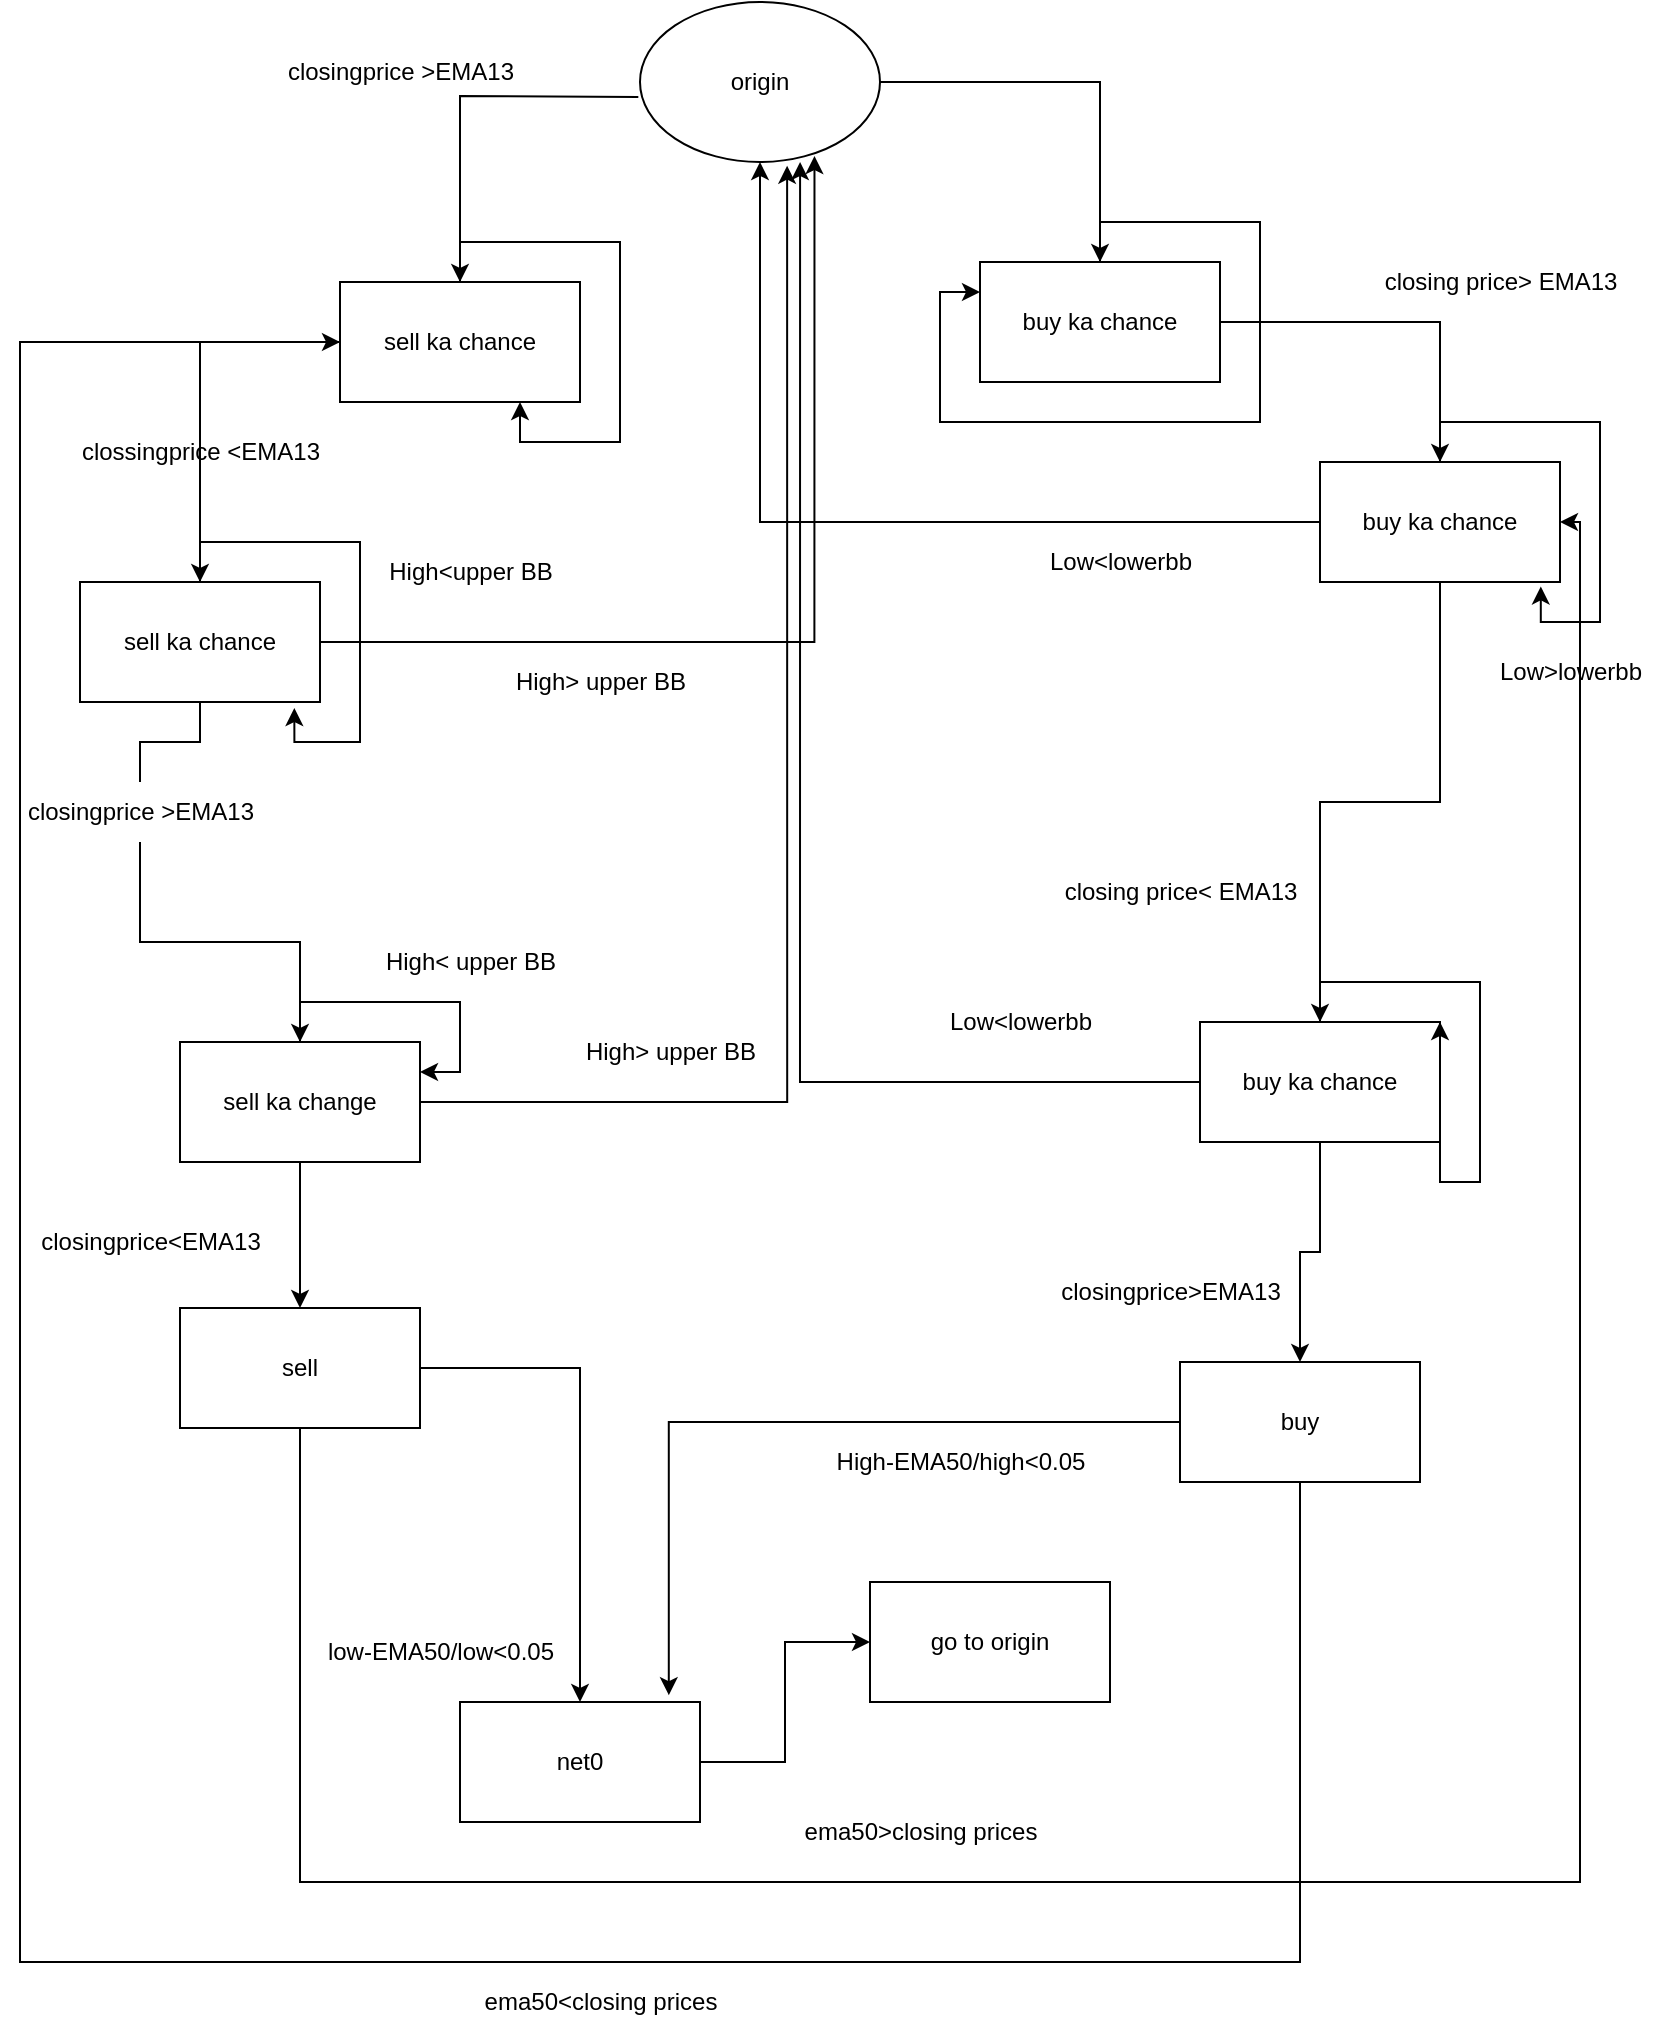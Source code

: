 <mxfile version="20.5.2" type="device"><diagram id="e3KmRe1PHKl0Ot1V02Nq" name="Page-1"><mxGraphModel dx="1153" dy="641" grid="1" gridSize="10" guides="1" tooltips="1" connect="1" arrows="1" fold="1" page="1" pageScale="1" pageWidth="850" pageHeight="1100" math="0" shadow="0"><root><mxCell id="0"/><mxCell id="1" parent="0"/><mxCell id="UHEB0LWKhIH4hKqdZQWH-1" value="origin" style="ellipse;whiteSpace=wrap;html=1;" vertex="1" parent="1"><mxGeometry x="330" y="30" width="120" height="80" as="geometry"/></mxCell><mxCell id="UHEB0LWKhIH4hKqdZQWH-3" value="" style="endArrow=classic;html=1;rounded=0;exitX=1;exitY=0.5;exitDx=0;exitDy=0;" edge="1" parent="1" source="UHEB0LWKhIH4hKqdZQWH-1" target="UHEB0LWKhIH4hKqdZQWH-7"><mxGeometry width="50" height="50" relative="1" as="geometry"><mxPoint x="400" y="330" as="sourcePoint"/><mxPoint x="560" y="190" as="targetPoint"/><Array as="points"><mxPoint x="560" y="70"/></Array></mxGeometry></mxCell><mxCell id="UHEB0LWKhIH4hKqdZQWH-4" value="" style="endArrow=classic;html=1;rounded=0;exitX=-0.007;exitY=0.593;exitDx=0;exitDy=0;exitPerimeter=0;" edge="1" parent="1" source="UHEB0LWKhIH4hKqdZQWH-1" target="UHEB0LWKhIH4hKqdZQWH-5"><mxGeometry width="50" height="50" relative="1" as="geometry"><mxPoint x="400" y="330" as="sourcePoint"/><mxPoint x="240" y="200" as="targetPoint"/><Array as="points"><mxPoint x="240" y="77"/></Array></mxGeometry></mxCell><mxCell id="UHEB0LWKhIH4hKqdZQWH-9" style="edgeStyle=orthogonalEdgeStyle;rounded=0;orthogonalLoop=1;jettySize=auto;html=1;" edge="1" parent="1" source="UHEB0LWKhIH4hKqdZQWH-5" target="UHEB0LWKhIH4hKqdZQWH-8"><mxGeometry relative="1" as="geometry"/></mxCell><mxCell id="UHEB0LWKhIH4hKqdZQWH-5" value="sell ka chance" style="rounded=0;whiteSpace=wrap;html=1;" vertex="1" parent="1"><mxGeometry x="180" y="170" width="120" height="60" as="geometry"/></mxCell><mxCell id="UHEB0LWKhIH4hKqdZQWH-6" value="closingprice &amp;gt;EMA13" style="text;html=1;align=center;verticalAlign=middle;resizable=0;points=[];autosize=1;strokeColor=none;fillColor=none;" vertex="1" parent="1"><mxGeometry x="140" y="50" width="140" height="30" as="geometry"/></mxCell><mxCell id="UHEB0LWKhIH4hKqdZQWH-22" style="edgeStyle=orthogonalEdgeStyle;rounded=0;orthogonalLoop=1;jettySize=auto;html=1;" edge="1" parent="1" source="UHEB0LWKhIH4hKqdZQWH-7" target="UHEB0LWKhIH4hKqdZQWH-21"><mxGeometry relative="1" as="geometry"/></mxCell><mxCell id="UHEB0LWKhIH4hKqdZQWH-7" value="buy ka chance" style="rounded=0;whiteSpace=wrap;html=1;" vertex="1" parent="1"><mxGeometry x="500" y="160" width="120" height="60" as="geometry"/></mxCell><mxCell id="UHEB0LWKhIH4hKqdZQWH-12" style="edgeStyle=orthogonalEdgeStyle;rounded=0;orthogonalLoop=1;jettySize=auto;html=1;startArrow=none;" edge="1" parent="1" source="UHEB0LWKhIH4hKqdZQWH-10" target="UHEB0LWKhIH4hKqdZQWH-11"><mxGeometry relative="1" as="geometry"/></mxCell><mxCell id="UHEB0LWKhIH4hKqdZQWH-17" style="edgeStyle=orthogonalEdgeStyle;rounded=0;orthogonalLoop=1;jettySize=auto;html=1;entryX=0.727;entryY=0.963;entryDx=0;entryDy=0;entryPerimeter=0;" edge="1" parent="1" source="UHEB0LWKhIH4hKqdZQWH-8" target="UHEB0LWKhIH4hKqdZQWH-1"><mxGeometry relative="1" as="geometry"/></mxCell><mxCell id="UHEB0LWKhIH4hKqdZQWH-8" value="sell ka chance" style="rounded=0;whiteSpace=wrap;html=1;" vertex="1" parent="1"><mxGeometry x="50" y="320" width="120" height="60" as="geometry"/></mxCell><mxCell id="UHEB0LWKhIH4hKqdZQWH-34" style="edgeStyle=orthogonalEdgeStyle;rounded=0;orthogonalLoop=1;jettySize=auto;html=1;" edge="1" parent="1" source="UHEB0LWKhIH4hKqdZQWH-11" target="UHEB0LWKhIH4hKqdZQWH-33"><mxGeometry relative="1" as="geometry"/></mxCell><mxCell id="UHEB0LWKhIH4hKqdZQWH-37" style="edgeStyle=orthogonalEdgeStyle;rounded=0;orthogonalLoop=1;jettySize=auto;html=1;entryX=0.613;entryY=1.023;entryDx=0;entryDy=0;entryPerimeter=0;" edge="1" parent="1" source="UHEB0LWKhIH4hKqdZQWH-11" target="UHEB0LWKhIH4hKqdZQWH-1"><mxGeometry relative="1" as="geometry"/></mxCell><mxCell id="UHEB0LWKhIH4hKqdZQWH-11" value="sell ka change" style="rounded=0;whiteSpace=wrap;html=1;" vertex="1" parent="1"><mxGeometry x="100" y="550" width="120" height="60" as="geometry"/></mxCell><mxCell id="UHEB0LWKhIH4hKqdZQWH-10" value="closingprice &amp;gt;EMA13" style="text;html=1;align=center;verticalAlign=middle;resizable=0;points=[];autosize=1;strokeColor=none;fillColor=none;" vertex="1" parent="1"><mxGeometry x="10" y="420" width="140" height="30" as="geometry"/></mxCell><mxCell id="UHEB0LWKhIH4hKqdZQWH-13" value="" style="edgeStyle=orthogonalEdgeStyle;rounded=0;orthogonalLoop=1;jettySize=auto;html=1;endArrow=none;" edge="1" parent="1" source="UHEB0LWKhIH4hKqdZQWH-8" target="UHEB0LWKhIH4hKqdZQWH-10"><mxGeometry relative="1" as="geometry"><mxPoint x="110" y="380" as="sourcePoint"/><mxPoint x="110" y="480" as="targetPoint"/></mxGeometry></mxCell><mxCell id="UHEB0LWKhIH4hKqdZQWH-14" value="clossingprice &amp;lt;EMA13" style="text;html=1;align=center;verticalAlign=middle;resizable=0;points=[];autosize=1;strokeColor=none;fillColor=none;" vertex="1" parent="1"><mxGeometry x="40" y="240" width="140" height="30" as="geometry"/></mxCell><mxCell id="UHEB0LWKhIH4hKqdZQWH-18" value="High&amp;gt; upper BB" style="text;html=1;align=center;verticalAlign=middle;resizable=0;points=[];autosize=1;strokeColor=none;fillColor=none;" vertex="1" parent="1"><mxGeometry x="255" y="355" width="110" height="30" as="geometry"/></mxCell><mxCell id="UHEB0LWKhIH4hKqdZQWH-19" style="edgeStyle=orthogonalEdgeStyle;rounded=0;orthogonalLoop=1;jettySize=auto;html=1;entryX=0.893;entryY=1.05;entryDx=0;entryDy=0;entryPerimeter=0;" edge="1" parent="1" source="UHEB0LWKhIH4hKqdZQWH-8" target="UHEB0LWKhIH4hKqdZQWH-8"><mxGeometry relative="1" as="geometry"/></mxCell><mxCell id="UHEB0LWKhIH4hKqdZQWH-20" value="High&amp;lt;upper BB" style="text;html=1;align=center;verticalAlign=middle;resizable=0;points=[];autosize=1;strokeColor=none;fillColor=none;" vertex="1" parent="1"><mxGeometry x="190" y="300" width="110" height="30" as="geometry"/></mxCell><mxCell id="UHEB0LWKhIH4hKqdZQWH-27" style="edgeStyle=orthogonalEdgeStyle;rounded=0;orthogonalLoop=1;jettySize=auto;html=1;" edge="1" parent="1" source="UHEB0LWKhIH4hKqdZQWH-21" target="UHEB0LWKhIH4hKqdZQWH-1"><mxGeometry relative="1" as="geometry"/></mxCell><mxCell id="UHEB0LWKhIH4hKqdZQWH-30" style="edgeStyle=orthogonalEdgeStyle;rounded=0;orthogonalLoop=1;jettySize=auto;html=1;" edge="1" parent="1" source="UHEB0LWKhIH4hKqdZQWH-21" target="UHEB0LWKhIH4hKqdZQWH-29"><mxGeometry relative="1" as="geometry"/></mxCell><mxCell id="UHEB0LWKhIH4hKqdZQWH-21" value="buy ka chance" style="rounded=0;whiteSpace=wrap;html=1;" vertex="1" parent="1"><mxGeometry x="670" y="260" width="120" height="60" as="geometry"/></mxCell><mxCell id="UHEB0LWKhIH4hKqdZQWH-23" value="&lt;span style=&quot;color: rgba(0, 0, 0, 0); font-family: monospace; font-size: 0px; text-align: start;&quot;&gt;%3CmxGraphModel%3E%3Croot%3E%3CmxCell%20id%3D%220%22%2F%3E%3CmxCell%20id%3D%221%22%20parent%3D%220%22%2F%3E%3CmxCell%20id%3D%222%22%20value%3D%22clossingprice%20%26amp%3Blt%3BEMA13%22%20style%3D%22text%3Bhtml%3D1%3Balign%3Dcenter%3BverticalAlign%3Dmiddle%3Bresizable%3D0%3Bpoints%3D%5B%5D%3Bautosize%3D1%3BstrokeColor%3Dnone%3BfillColor%3Dnone%3B%22%20vertex%3D%221%22%20parent%3D%221%22%3E%3CmxGeometry%20x%3D%2230%22%20y%3D%22160%22%20width%3D%22140%22%20height%3D%2230%22%20as%3D%22geometry%22%2F%3E%3C%2FmxCell%3E%3C%2Froot%3E%3C%2FmxGraphModel%3EClossin&lt;/span&gt;" style="text;html=1;align=center;verticalAlign=middle;resizable=0;points=[];autosize=1;strokeColor=none;fillColor=none;" vertex="1" parent="1"><mxGeometry x="750" y="155" width="20" height="30" as="geometry"/></mxCell><mxCell id="UHEB0LWKhIH4hKqdZQWH-24" value="closing price&amp;gt; EMA13" style="text;html=1;align=center;verticalAlign=middle;resizable=0;points=[];autosize=1;strokeColor=none;fillColor=none;" vertex="1" parent="1"><mxGeometry x="690" y="155" width="140" height="30" as="geometry"/></mxCell><mxCell id="UHEB0LWKhIH4hKqdZQWH-25" style="edgeStyle=orthogonalEdgeStyle;rounded=0;orthogonalLoop=1;jettySize=auto;html=1;entryX=0.75;entryY=1;entryDx=0;entryDy=0;" edge="1" parent="1" source="UHEB0LWKhIH4hKqdZQWH-5" target="UHEB0LWKhIH4hKqdZQWH-5"><mxGeometry relative="1" as="geometry"/></mxCell><mxCell id="UHEB0LWKhIH4hKqdZQWH-26" style="edgeStyle=orthogonalEdgeStyle;rounded=0;orthogonalLoop=1;jettySize=auto;html=1;entryX=0;entryY=0.25;entryDx=0;entryDy=0;" edge="1" parent="1" source="UHEB0LWKhIH4hKqdZQWH-7" target="UHEB0LWKhIH4hKqdZQWH-7"><mxGeometry relative="1" as="geometry"/></mxCell><mxCell id="UHEB0LWKhIH4hKqdZQWH-28" value="Low&amp;lt;lowerbb" style="text;html=1;align=center;verticalAlign=middle;resizable=0;points=[];autosize=1;strokeColor=none;fillColor=none;" vertex="1" parent="1"><mxGeometry x="525" y="295" width="90" height="30" as="geometry"/></mxCell><mxCell id="UHEB0LWKhIH4hKqdZQWH-40" style="edgeStyle=orthogonalEdgeStyle;rounded=0;orthogonalLoop=1;jettySize=auto;html=1;entryX=0.667;entryY=1;entryDx=0;entryDy=0;entryPerimeter=0;" edge="1" parent="1" source="UHEB0LWKhIH4hKqdZQWH-29" target="UHEB0LWKhIH4hKqdZQWH-1"><mxGeometry relative="1" as="geometry"/></mxCell><mxCell id="UHEB0LWKhIH4hKqdZQWH-44" style="edgeStyle=orthogonalEdgeStyle;rounded=0;orthogonalLoop=1;jettySize=auto;html=1;" edge="1" parent="1" source="UHEB0LWKhIH4hKqdZQWH-29" target="UHEB0LWKhIH4hKqdZQWH-43"><mxGeometry relative="1" as="geometry"/></mxCell><mxCell id="UHEB0LWKhIH4hKqdZQWH-29" value="buy ka chance" style="rounded=0;whiteSpace=wrap;html=1;" vertex="1" parent="1"><mxGeometry x="610" y="540" width="120" height="60" as="geometry"/></mxCell><mxCell id="UHEB0LWKhIH4hKqdZQWH-31" style="edgeStyle=orthogonalEdgeStyle;rounded=0;orthogonalLoop=1;jettySize=auto;html=1;entryX=0.92;entryY=1.037;entryDx=0;entryDy=0;entryPerimeter=0;" edge="1" parent="1" source="UHEB0LWKhIH4hKqdZQWH-21" target="UHEB0LWKhIH4hKqdZQWH-21"><mxGeometry relative="1" as="geometry"/></mxCell><mxCell id="UHEB0LWKhIH4hKqdZQWH-32" value="Low&amp;gt;lowerbb" style="text;html=1;align=center;verticalAlign=middle;resizable=0;points=[];autosize=1;strokeColor=none;fillColor=none;" vertex="1" parent="1"><mxGeometry x="750" y="350" width="90" height="30" as="geometry"/></mxCell><mxCell id="UHEB0LWKhIH4hKqdZQWH-50" style="edgeStyle=orthogonalEdgeStyle;rounded=0;orthogonalLoop=1;jettySize=auto;html=1;" edge="1" parent="1" source="UHEB0LWKhIH4hKqdZQWH-33" target="UHEB0LWKhIH4hKqdZQWH-49"><mxGeometry relative="1" as="geometry"/></mxCell><mxCell id="UHEB0LWKhIH4hKqdZQWH-58" style="edgeStyle=orthogonalEdgeStyle;rounded=0;orthogonalLoop=1;jettySize=auto;html=1;" edge="1" parent="1" source="UHEB0LWKhIH4hKqdZQWH-33" target="UHEB0LWKhIH4hKqdZQWH-21"><mxGeometry relative="1" as="geometry"><Array as="points"><mxPoint x="160" y="970"/><mxPoint x="800" y="970"/><mxPoint x="800" y="290"/></Array></mxGeometry></mxCell><mxCell id="UHEB0LWKhIH4hKqdZQWH-33" value="sell" style="rounded=0;whiteSpace=wrap;html=1;" vertex="1" parent="1"><mxGeometry x="100" y="683" width="120" height="60" as="geometry"/></mxCell><mxCell id="UHEB0LWKhIH4hKqdZQWH-35" value="closingprice&amp;lt;EMA13" style="text;html=1;align=center;verticalAlign=middle;resizable=0;points=[];autosize=1;strokeColor=none;fillColor=none;" vertex="1" parent="1"><mxGeometry x="20" y="635" width="130" height="30" as="geometry"/></mxCell><mxCell id="UHEB0LWKhIH4hKqdZQWH-36" style="edgeStyle=orthogonalEdgeStyle;rounded=0;orthogonalLoop=1;jettySize=auto;html=1;entryX=1;entryY=0.25;entryDx=0;entryDy=0;" edge="1" parent="1" source="UHEB0LWKhIH4hKqdZQWH-11" target="UHEB0LWKhIH4hKqdZQWH-11"><mxGeometry relative="1" as="geometry"/></mxCell><mxCell id="UHEB0LWKhIH4hKqdZQWH-38" value="High&amp;gt; upper BB" style="text;html=1;align=center;verticalAlign=middle;resizable=0;points=[];autosize=1;strokeColor=none;fillColor=none;" vertex="1" parent="1"><mxGeometry x="290" y="540" width="110" height="30" as="geometry"/></mxCell><mxCell id="UHEB0LWKhIH4hKqdZQWH-39" value="closing price&amp;lt; EMA13" style="text;html=1;align=center;verticalAlign=middle;resizable=0;points=[];autosize=1;strokeColor=none;fillColor=none;" vertex="1" parent="1"><mxGeometry x="530" y="460" width="140" height="30" as="geometry"/></mxCell><mxCell id="UHEB0LWKhIH4hKqdZQWH-41" value="Low&amp;lt;lowerbb" style="text;html=1;align=center;verticalAlign=middle;resizable=0;points=[];autosize=1;strokeColor=none;fillColor=none;" vertex="1" parent="1"><mxGeometry x="475" y="525" width="90" height="30" as="geometry"/></mxCell><mxCell id="UHEB0LWKhIH4hKqdZQWH-42" style="edgeStyle=orthogonalEdgeStyle;rounded=0;orthogonalLoop=1;jettySize=auto;html=1;entryX=1;entryY=0;entryDx=0;entryDy=0;" edge="1" parent="1" source="UHEB0LWKhIH4hKqdZQWH-29" target="UHEB0LWKhIH4hKqdZQWH-29"><mxGeometry relative="1" as="geometry"/></mxCell><mxCell id="UHEB0LWKhIH4hKqdZQWH-52" style="edgeStyle=orthogonalEdgeStyle;rounded=0;orthogonalLoop=1;jettySize=auto;html=1;entryX=0.87;entryY=-0.057;entryDx=0;entryDy=0;entryPerimeter=0;" edge="1" parent="1" source="UHEB0LWKhIH4hKqdZQWH-43" target="UHEB0LWKhIH4hKqdZQWH-49"><mxGeometry relative="1" as="geometry"/></mxCell><mxCell id="UHEB0LWKhIH4hKqdZQWH-56" style="edgeStyle=orthogonalEdgeStyle;rounded=0;orthogonalLoop=1;jettySize=auto;html=1;" edge="1" parent="1" source="UHEB0LWKhIH4hKqdZQWH-43" target="UHEB0LWKhIH4hKqdZQWH-5"><mxGeometry relative="1" as="geometry"><Array as="points"><mxPoint x="660" y="1010"/><mxPoint x="20" y="1010"/><mxPoint x="20" y="200"/></Array></mxGeometry></mxCell><mxCell id="UHEB0LWKhIH4hKqdZQWH-43" value="buy" style="rounded=0;whiteSpace=wrap;html=1;" vertex="1" parent="1"><mxGeometry x="600" y="710" width="120" height="60" as="geometry"/></mxCell><mxCell id="UHEB0LWKhIH4hKqdZQWH-45" value="closingprice&amp;gt;EMA13" style="text;html=1;align=center;verticalAlign=middle;resizable=0;points=[];autosize=1;strokeColor=none;fillColor=none;" vertex="1" parent="1"><mxGeometry x="530" y="660" width="130" height="30" as="geometry"/></mxCell><mxCell id="UHEB0LWKhIH4hKqdZQWH-64" style="edgeStyle=orthogonalEdgeStyle;rounded=0;orthogonalLoop=1;jettySize=auto;html=1;" edge="1" parent="1" source="UHEB0LWKhIH4hKqdZQWH-49" target="UHEB0LWKhIH4hKqdZQWH-63"><mxGeometry relative="1" as="geometry"/></mxCell><mxCell id="UHEB0LWKhIH4hKqdZQWH-49" value="net0" style="rounded=0;whiteSpace=wrap;html=1;" vertex="1" parent="1"><mxGeometry x="240" y="880" width="120" height="60" as="geometry"/></mxCell><mxCell id="UHEB0LWKhIH4hKqdZQWH-51" value="low-EMA50/low&amp;lt;0.05" style="text;html=1;align=center;verticalAlign=middle;resizable=0;points=[];autosize=1;strokeColor=none;fillColor=none;" vertex="1" parent="1"><mxGeometry x="160" y="840" width="140" height="30" as="geometry"/></mxCell><mxCell id="UHEB0LWKhIH4hKqdZQWH-53" value="High-EMA50/high&amp;lt;0.05" style="text;html=1;align=center;verticalAlign=middle;resizable=0;points=[];autosize=1;strokeColor=none;fillColor=none;" vertex="1" parent="1"><mxGeometry x="415" y="745" width="150" height="30" as="geometry"/></mxCell><mxCell id="UHEB0LWKhIH4hKqdZQWH-57" value="ema50&amp;lt;closing prices" style="text;html=1;align=center;verticalAlign=middle;resizable=0;points=[];autosize=1;strokeColor=none;fillColor=none;" vertex="1" parent="1"><mxGeometry x="240" y="1015" width="140" height="30" as="geometry"/></mxCell><mxCell id="UHEB0LWKhIH4hKqdZQWH-59" value="ema50&amp;gt;closing prices" style="text;html=1;align=center;verticalAlign=middle;resizable=0;points=[];autosize=1;strokeColor=none;fillColor=none;" vertex="1" parent="1"><mxGeometry x="400" y="930" width="140" height="30" as="geometry"/></mxCell><mxCell id="UHEB0LWKhIH4hKqdZQWH-62" value="High&amp;lt; upper BB" style="text;html=1;align=center;verticalAlign=middle;resizable=0;points=[];autosize=1;strokeColor=none;fillColor=none;" vertex="1" parent="1"><mxGeometry x="190" y="495" width="110" height="30" as="geometry"/></mxCell><mxCell id="UHEB0LWKhIH4hKqdZQWH-63" value="go to origin" style="rounded=0;whiteSpace=wrap;html=1;" vertex="1" parent="1"><mxGeometry x="445" y="820" width="120" height="60" as="geometry"/></mxCell></root></mxGraphModel></diagram></mxfile>